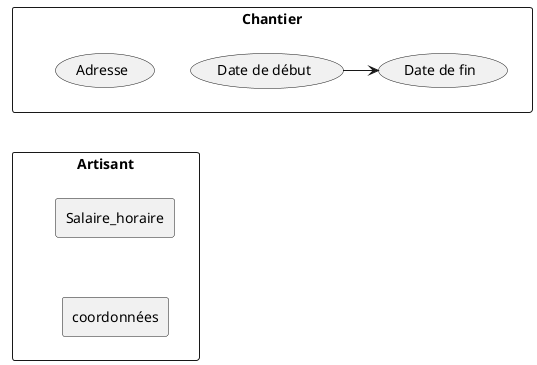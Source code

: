 @startuml


rectangle "Chantier" {
    usecase dateD as "Date de début"
    usecase dateF as "Date de fin"
    usecase ad as "Adresse"
}

rectangle "Artisant"{
    rectangle "Salaire_horaire"{
    }
    rectangle "coordonnées"{
    }
}


'Pour aligner les 2 acteurs :
 dateD->dateF
 Chantier-[hidden]->Artisant
 Salaire_horaire-[hidden]->coordonnées

@enduml
